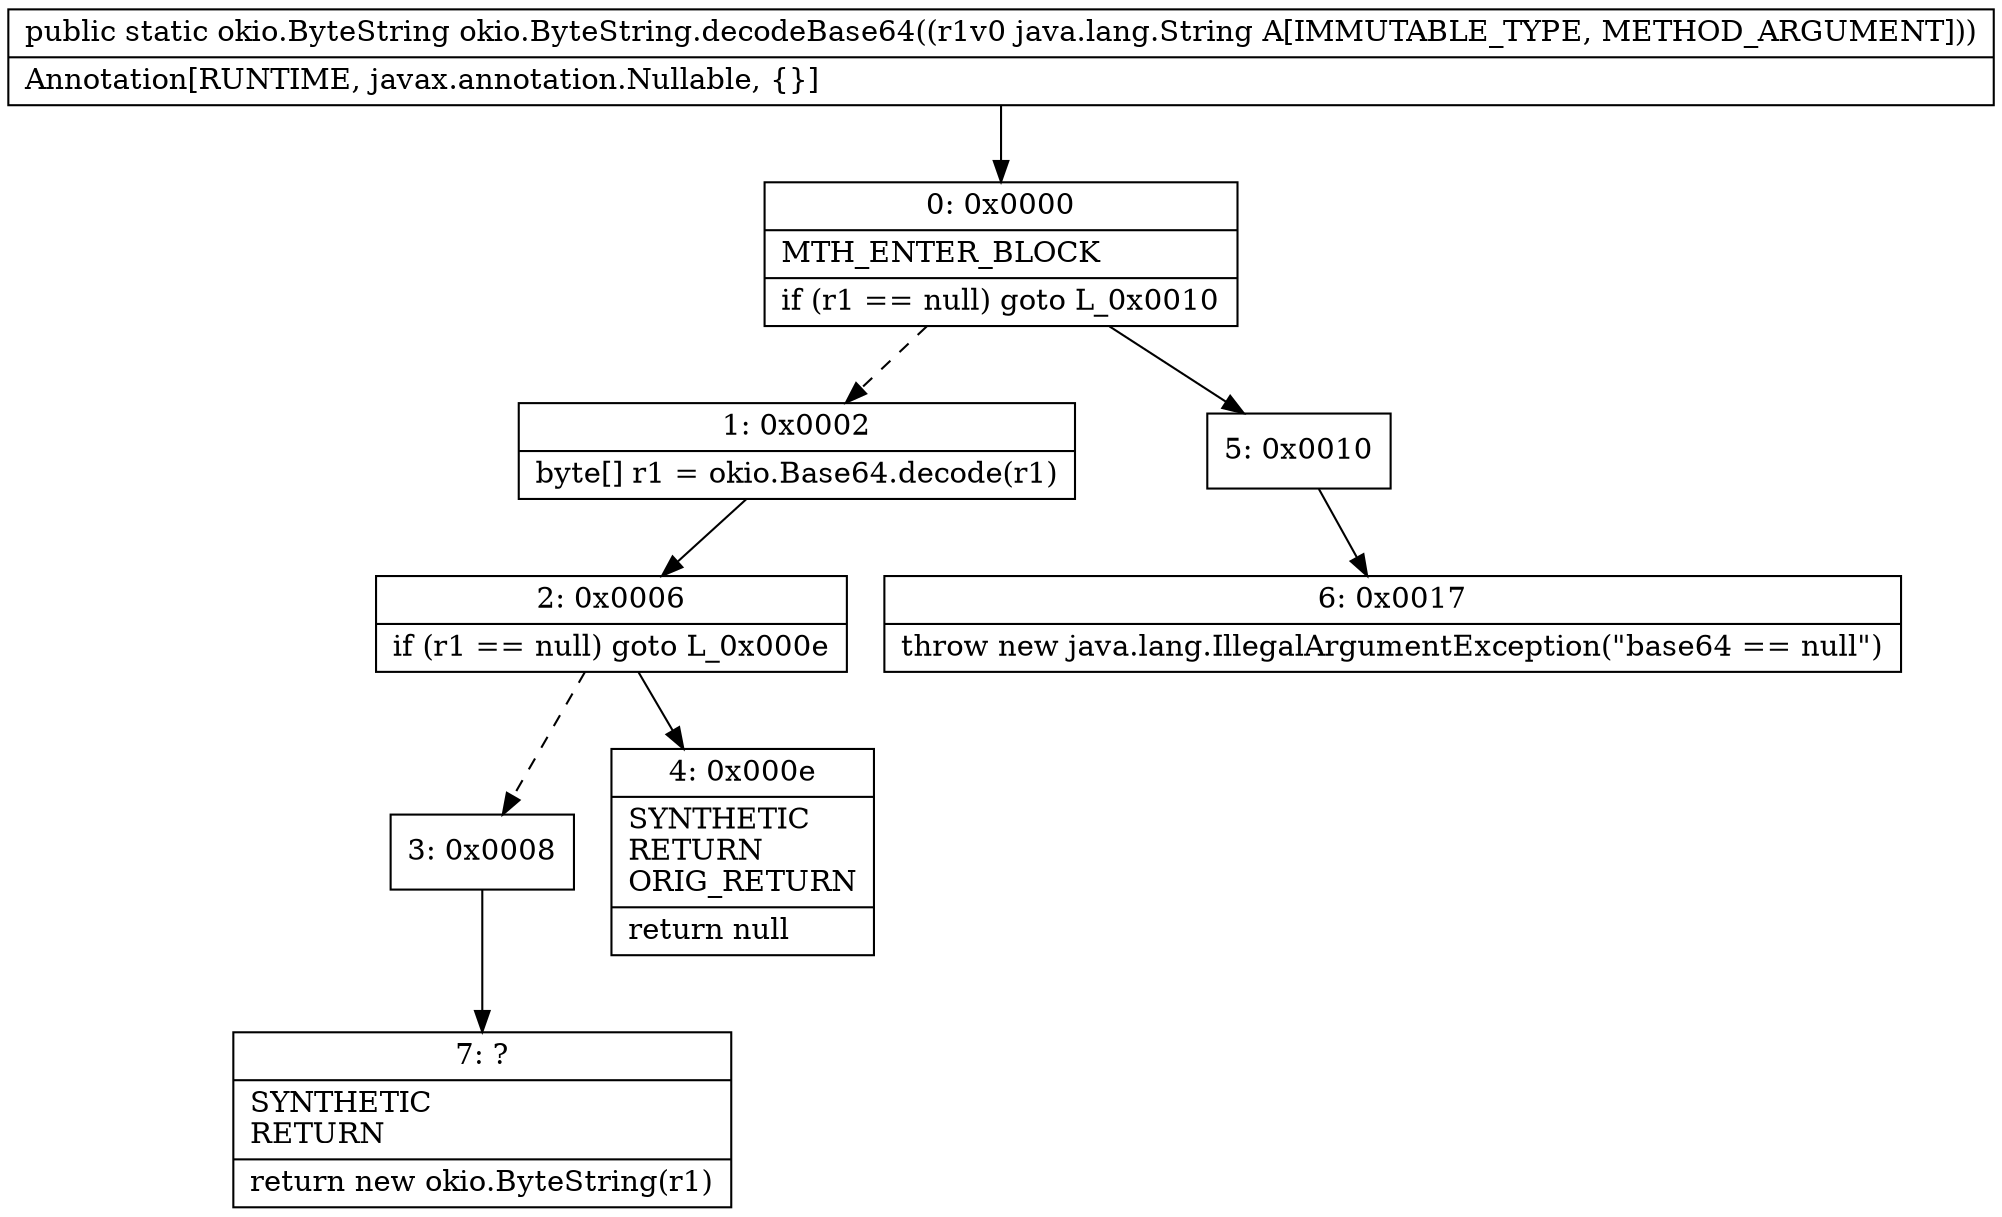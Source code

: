 digraph "CFG forokio.ByteString.decodeBase64(Ljava\/lang\/String;)Lokio\/ByteString;" {
Node_0 [shape=record,label="{0\:\ 0x0000|MTH_ENTER_BLOCK\l|if (r1 == null) goto L_0x0010\l}"];
Node_1 [shape=record,label="{1\:\ 0x0002|byte[] r1 = okio.Base64.decode(r1)\l}"];
Node_2 [shape=record,label="{2\:\ 0x0006|if (r1 == null) goto L_0x000e\l}"];
Node_3 [shape=record,label="{3\:\ 0x0008}"];
Node_4 [shape=record,label="{4\:\ 0x000e|SYNTHETIC\lRETURN\lORIG_RETURN\l|return null\l}"];
Node_5 [shape=record,label="{5\:\ 0x0010}"];
Node_6 [shape=record,label="{6\:\ 0x0017|throw new java.lang.IllegalArgumentException(\"base64 == null\")\l}"];
Node_7 [shape=record,label="{7\:\ ?|SYNTHETIC\lRETURN\l|return new okio.ByteString(r1)\l}"];
MethodNode[shape=record,label="{public static okio.ByteString okio.ByteString.decodeBase64((r1v0 java.lang.String A[IMMUTABLE_TYPE, METHOD_ARGUMENT]))  | Annotation[RUNTIME, javax.annotation.Nullable, \{\}]\l}"];
MethodNode -> Node_0;
Node_0 -> Node_1[style=dashed];
Node_0 -> Node_5;
Node_1 -> Node_2;
Node_2 -> Node_3[style=dashed];
Node_2 -> Node_4;
Node_3 -> Node_7;
Node_5 -> Node_6;
}

